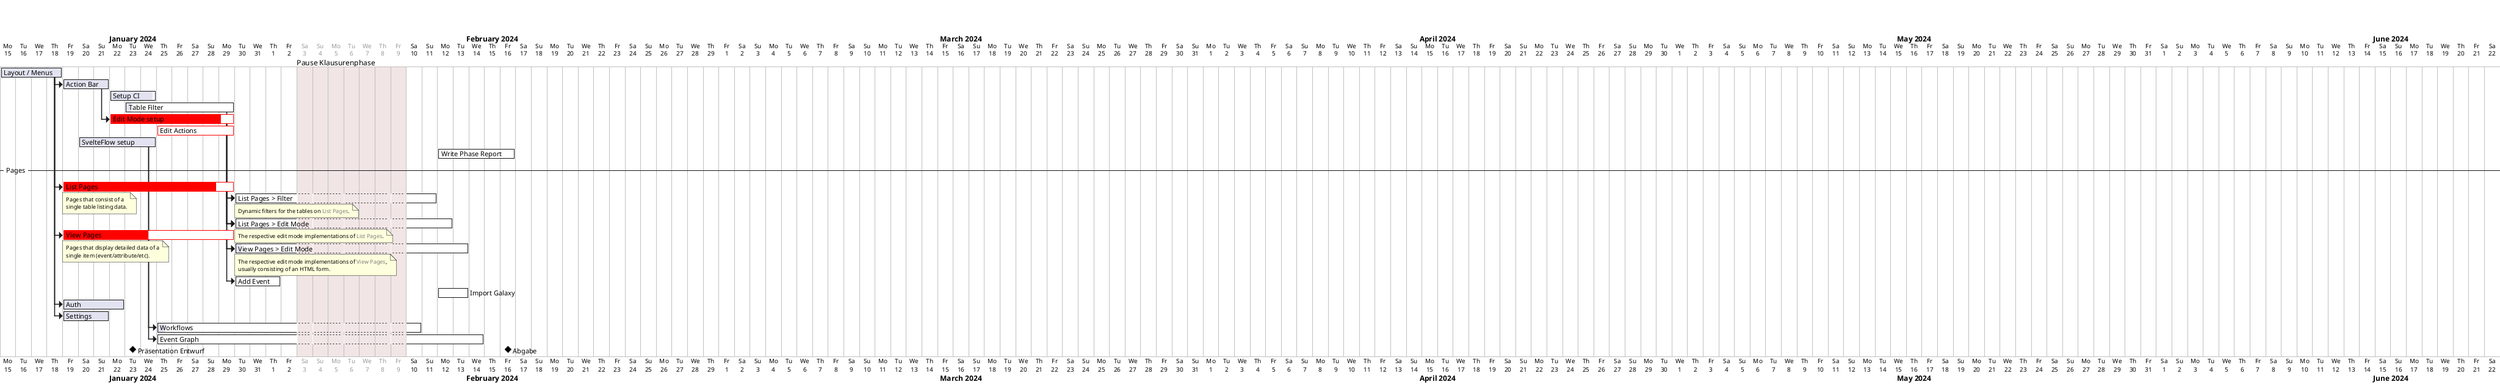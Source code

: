 @startgantt implementation_plan
printscale daily zoom 1.6

header Modern MISP Frontend
title Implementierungsphase
footer last rendered %date("YYYY-MM-dd HH:mm' UTC'")

today is colored in lightblue

[Layout / Menus] requires 4 days
[Action Bar] requires 3 days
[Setup CI] requires 3 days and is 95% complete
[Table Filter] requires 7 days and is 5% complete
[Edit Mode setup] requires 8 days and is 90% complete and is colored in red
[Edit Actions] requires 5 days and is 0% complete and is colored in red
[SvelteFlow setup] requires 5 days and is 100% complete
[Write Phase Report] requires 5 days and is 0% complete
-- Pages --
[List Pages] requires 11 days and is 90% complete and is colored in red
note bottom
    Pages that consist of a
    single table listing data.
end note
[List Pages > Filter] requires 6 days and is 0% complete
note bottom
    Dynamic filters for the tables on <color:gray>List Pages</color>.
end note
[List Pages > Edit Mode] requires 7 days and is 0% complete
note bottom
    The respective edit mode implementations of <color:gray>List Pages</color>.
end note
[View Pages] requires 11 days and is 50% complete and is colored in red
note bottom
    Pages that display detailed data of a
    single item (event/attribute/etc).
end note
[View Pages > Edit Mode] requires 8 days and is 5% complete
note bottom
    The respective edit mode implementations of <color:gray>View Pages</color>,
    usually consisting of an HTML form.
end note
[Add Event] requires 3 days and is 0% complete
[Import Galaxy] requires 2 days and is 0% complete
[Auth] requires 4 days
[Settings] requires 3 days
[Workflows] requires 10 days and is 5% complete
[Event Graph] requires 14 days and is 0% complete

Project starts 2024-01-15
[Layout / Menus] starts at D+0
[Layout / Menus] -> [Action Bar]
[Layout / Menus] -> [List Pages]
[Layout / Menus] -> [View Pages]
[Layout / Menus] -> [Auth]
[Layout / Menus] -> [Settings]
[Präsentation Entwurf] happens at 2024-01-23
[Table Filter] starts 2024-01-23
[Setup CI] ends 2024-01-24
[Edit Actions] starts 2024-01-25
[SvelteFlow setup] ends 2024-01-24
[Action Bar] -> [Edit Mode setup]
[Edit Mode setup] -> [Add Event]
[Table Filter] -> [List Pages > Filter]
[List Pages] -> [List Pages > Filter]
[List Pages] -> [List Pages > Edit Mode]
[Edit Mode setup] -> [List Pages > Edit Mode]
[Edit Actions] -> [List Pages > Edit Mode]
[Edit Mode setup] -> [View Pages > Edit Mode]
[View Pages] -> [View Pages > Edit Mode]
[SvelteFlow setup] -> [Workflows]
[SvelteFlow setup] -> [Event Graph]
2024-02-03 to 2024-02-09 is closed and are named [Pause Klausurenphase]
[Import Galaxy] ends 2024-02-13
[Write Phase Report] ends at 2024-02-16
[Abgabe] happens at 2024-02-16


' [List Pages > Filter] displays on same row as [List Pages]
[Präsentation Entwurf] displays on same row as [Abgabe]
@endgantt

